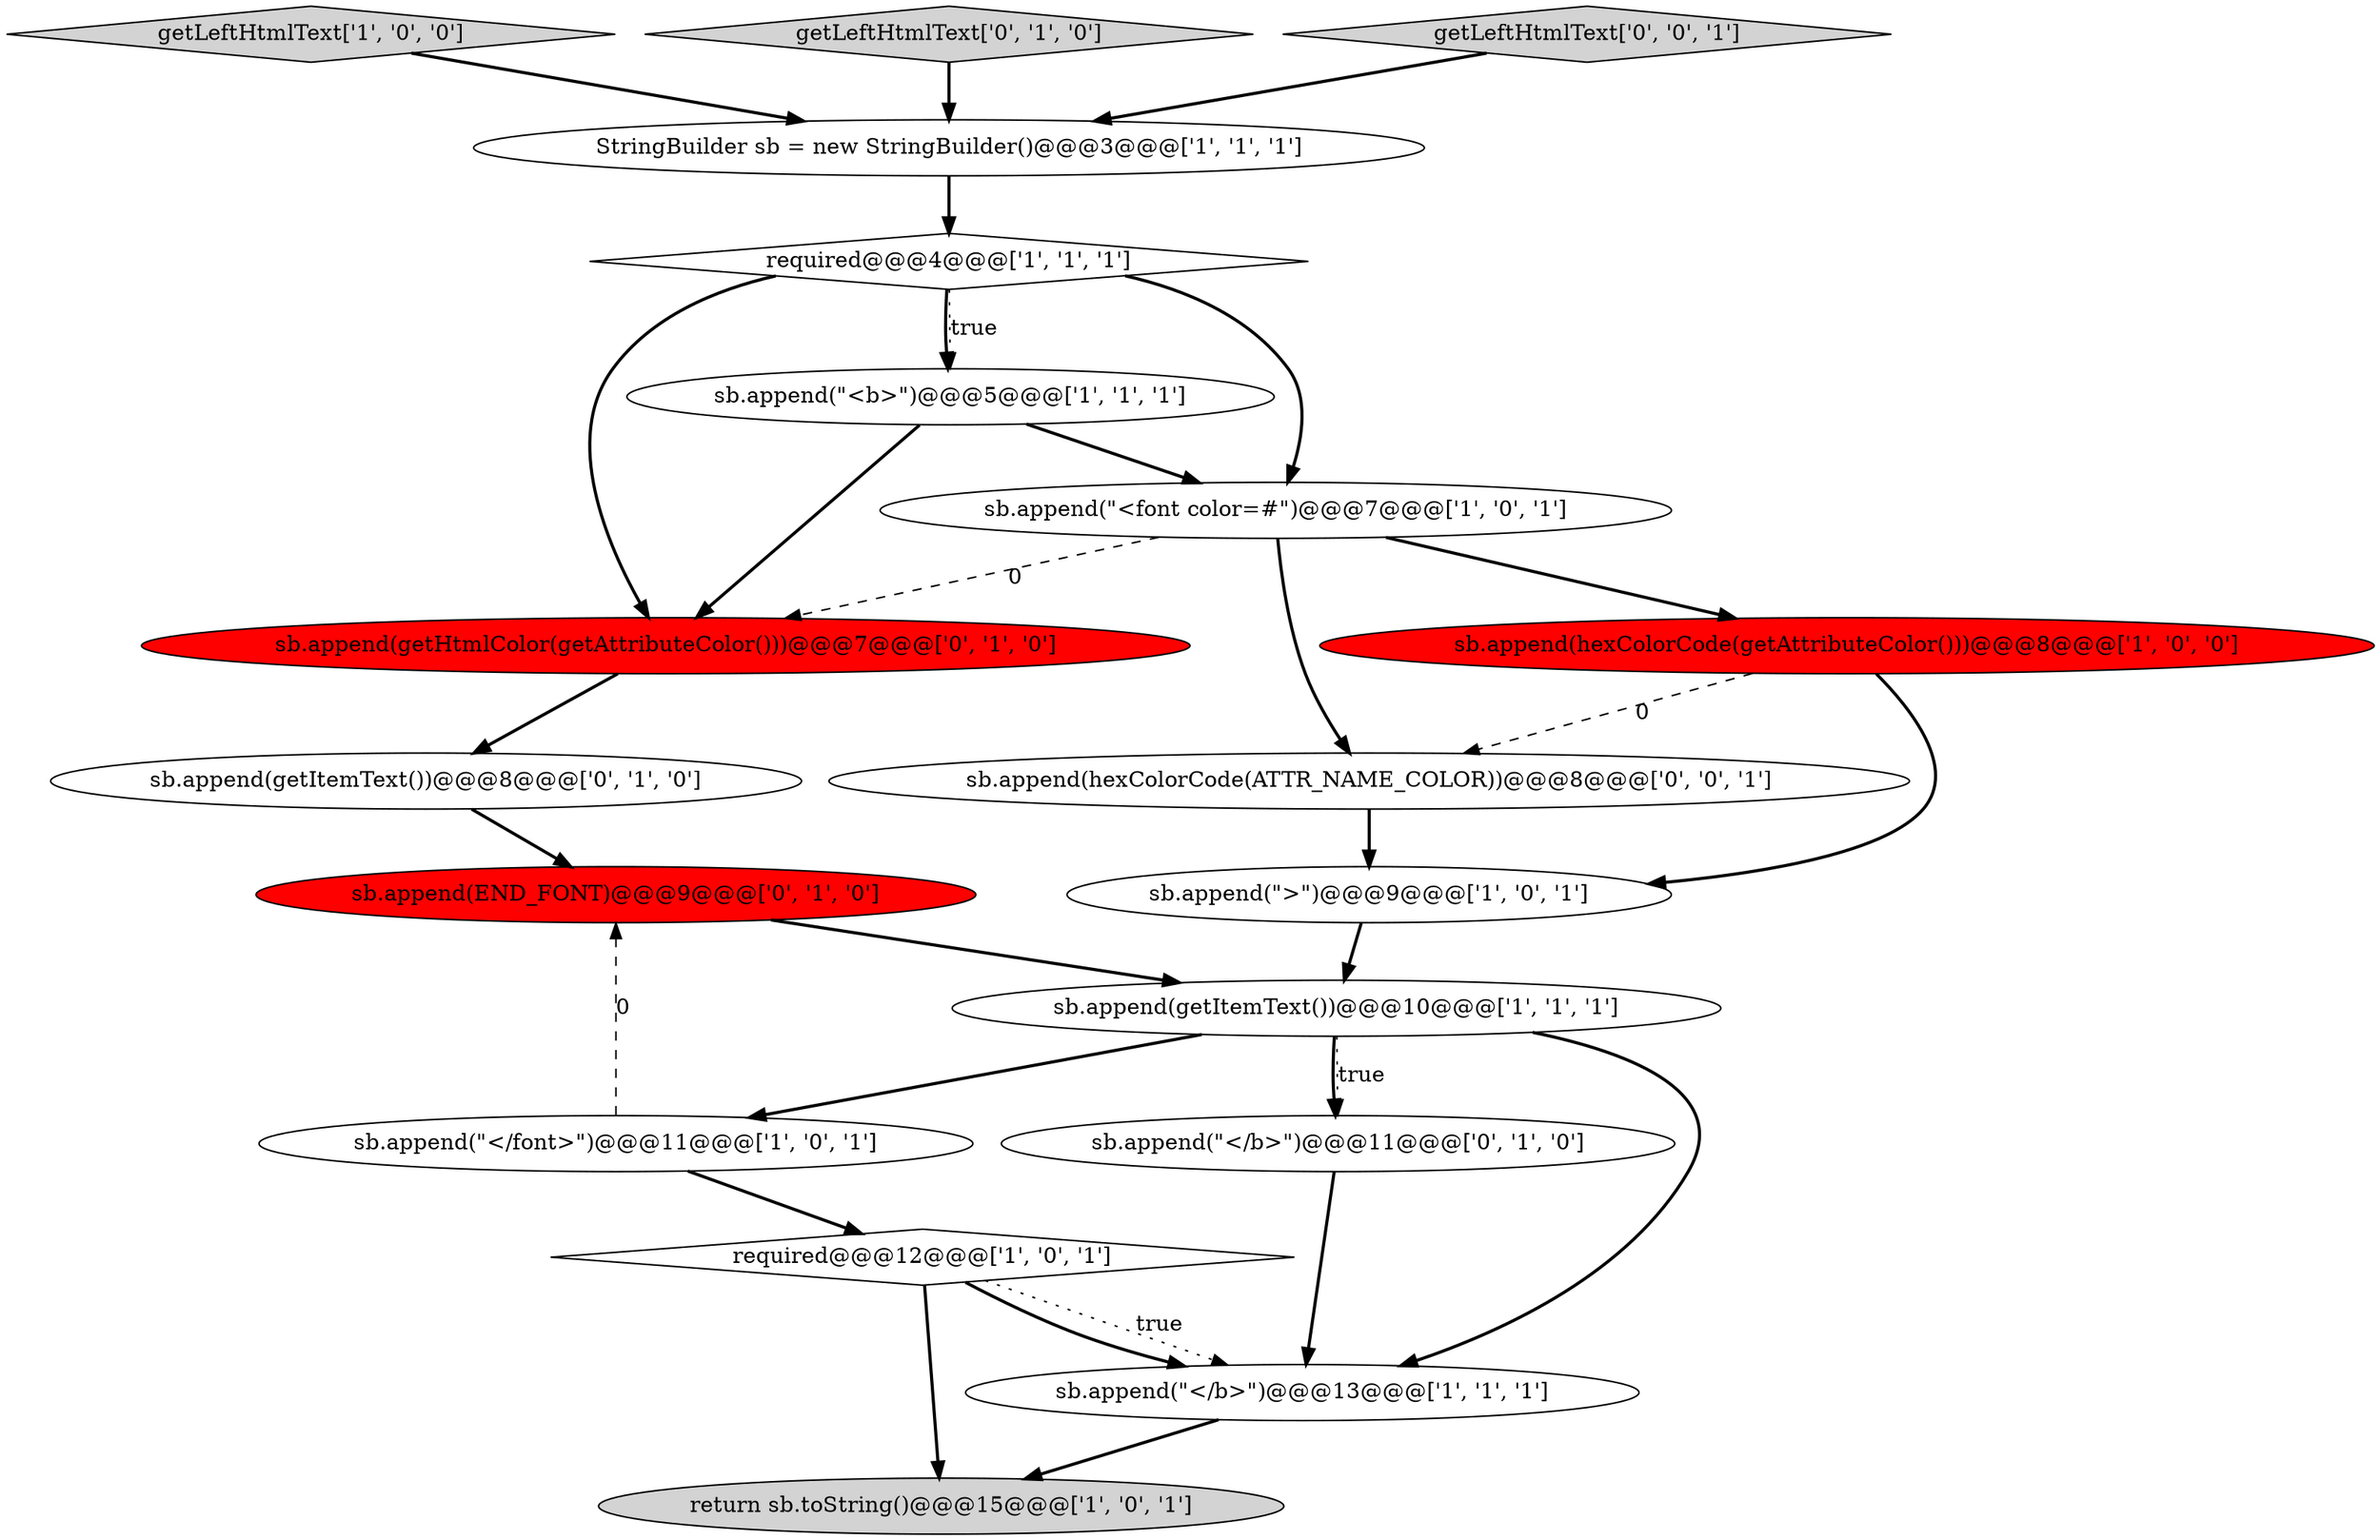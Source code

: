 digraph {
4 [style = filled, label = "required@@@4@@@['1', '1', '1']", fillcolor = white, shape = diamond image = "AAA0AAABBB1BBB"];
11 [style = filled, label = "sb.append(\"<font color=#\")@@@7@@@['1', '0', '1']", fillcolor = white, shape = ellipse image = "AAA0AAABBB1BBB"];
14 [style = filled, label = "sb.append(getHtmlColor(getAttributeColor()))@@@7@@@['0', '1', '0']", fillcolor = red, shape = ellipse image = "AAA1AAABBB2BBB"];
2 [style = filled, label = "sb.append(\"</font>\")@@@11@@@['1', '0', '1']", fillcolor = white, shape = ellipse image = "AAA0AAABBB1BBB"];
0 [style = filled, label = "StringBuilder sb = new StringBuilder()@@@3@@@['1', '1', '1']", fillcolor = white, shape = ellipse image = "AAA0AAABBB1BBB"];
5 [style = filled, label = "return sb.toString()@@@15@@@['1', '0', '1']", fillcolor = lightgray, shape = ellipse image = "AAA0AAABBB1BBB"];
9 [style = filled, label = "sb.append(\"</b>\")@@@13@@@['1', '1', '1']", fillcolor = white, shape = ellipse image = "AAA0AAABBB1BBB"];
13 [style = filled, label = "sb.append(END_FONT)@@@9@@@['0', '1', '0']", fillcolor = red, shape = ellipse image = "AAA1AAABBB2BBB"];
10 [style = filled, label = "getLeftHtmlText['1', '0', '0']", fillcolor = lightgray, shape = diamond image = "AAA0AAABBB1BBB"];
12 [style = filled, label = "sb.append(\"</b>\")@@@11@@@['0', '1', '0']", fillcolor = white, shape = ellipse image = "AAA0AAABBB2BBB"];
15 [style = filled, label = "getLeftHtmlText['0', '1', '0']", fillcolor = lightgray, shape = diamond image = "AAA0AAABBB2BBB"];
1 [style = filled, label = "sb.append(\"<b>\")@@@5@@@['1', '1', '1']", fillcolor = white, shape = ellipse image = "AAA0AAABBB1BBB"];
16 [style = filled, label = "sb.append(getItemText())@@@8@@@['0', '1', '0']", fillcolor = white, shape = ellipse image = "AAA0AAABBB2BBB"];
18 [style = filled, label = "sb.append(hexColorCode(ATTR_NAME_COLOR))@@@8@@@['0', '0', '1']", fillcolor = white, shape = ellipse image = "AAA0AAABBB3BBB"];
8 [style = filled, label = "sb.append(\">\")@@@9@@@['1', '0', '1']", fillcolor = white, shape = ellipse image = "AAA0AAABBB1BBB"];
3 [style = filled, label = "sb.append(getItemText())@@@10@@@['1', '1', '1']", fillcolor = white, shape = ellipse image = "AAA0AAABBB1BBB"];
6 [style = filled, label = "required@@@12@@@['1', '0', '1']", fillcolor = white, shape = diamond image = "AAA0AAABBB1BBB"];
7 [style = filled, label = "sb.append(hexColorCode(getAttributeColor()))@@@8@@@['1', '0', '0']", fillcolor = red, shape = ellipse image = "AAA1AAABBB1BBB"];
17 [style = filled, label = "getLeftHtmlText['0', '0', '1']", fillcolor = lightgray, shape = diamond image = "AAA0AAABBB3BBB"];
14->16 [style = bold, label=""];
4->14 [style = bold, label=""];
16->13 [style = bold, label=""];
7->18 [style = dashed, label="0"];
4->1 [style = dotted, label="true"];
2->6 [style = bold, label=""];
8->3 [style = bold, label=""];
3->12 [style = bold, label=""];
7->8 [style = bold, label=""];
12->9 [style = bold, label=""];
11->18 [style = bold, label=""];
1->11 [style = bold, label=""];
3->9 [style = bold, label=""];
6->5 [style = bold, label=""];
17->0 [style = bold, label=""];
3->2 [style = bold, label=""];
13->3 [style = bold, label=""];
6->9 [style = dotted, label="true"];
0->4 [style = bold, label=""];
2->13 [style = dashed, label="0"];
3->12 [style = dotted, label="true"];
11->14 [style = dashed, label="0"];
15->0 [style = bold, label=""];
10->0 [style = bold, label=""];
9->5 [style = bold, label=""];
1->14 [style = bold, label=""];
4->1 [style = bold, label=""];
18->8 [style = bold, label=""];
6->9 [style = bold, label=""];
4->11 [style = bold, label=""];
11->7 [style = bold, label=""];
}
